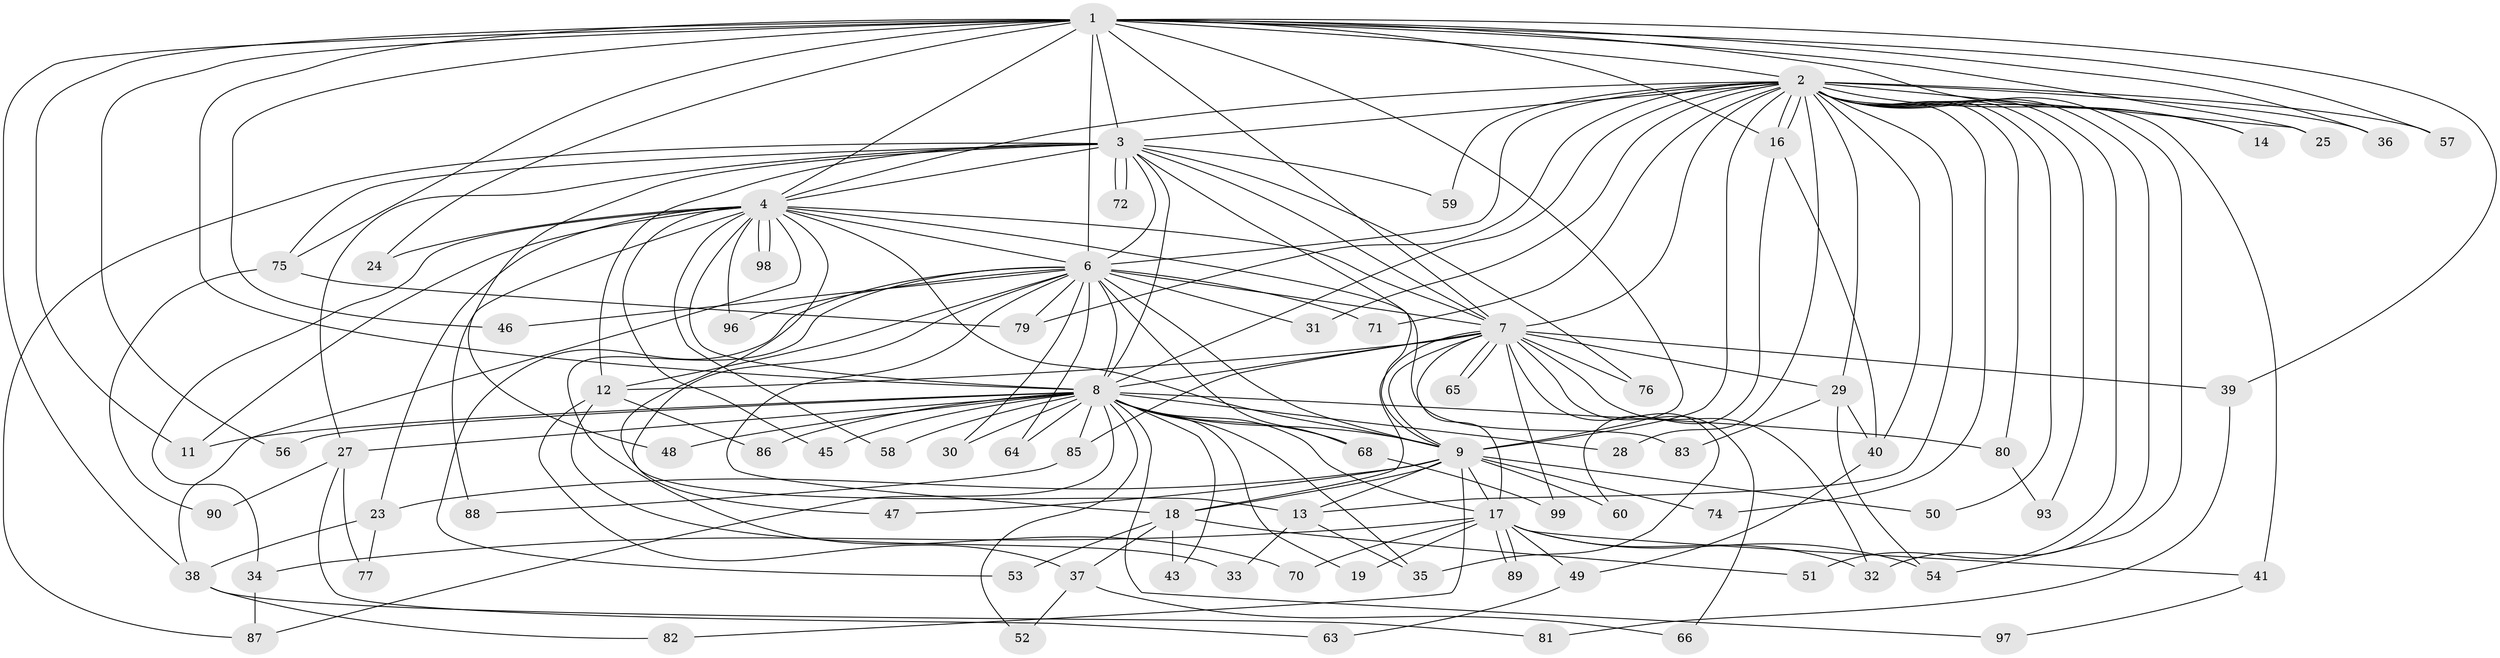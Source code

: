 // original degree distribution, {17: 0.01, 31: 0.01, 20: 0.03, 13: 0.01, 25: 0.01, 23: 0.01, 19: 0.02, 3: 0.17, 7: 0.02, 5: 0.04, 2: 0.6, 4: 0.05, 12: 0.01, 6: 0.01}
// Generated by graph-tools (version 1.1) at 2025/11/02/21/25 10:11:08]
// undirected, 78 vertices, 181 edges
graph export_dot {
graph [start="1"]
  node [color=gray90,style=filled];
  1 [super="+5"];
  2 [super="+20"];
  3 [super="+69"];
  4 [super="+15"];
  6 [super="+21"];
  7 [super="+22"];
  8 [super="+10"];
  9 [super="+26"];
  11;
  12 [super="+61"];
  13 [super="+44"];
  14;
  16 [super="+62"];
  17 [super="+42"];
  18 [super="+92"];
  19;
  23;
  24;
  25;
  27 [super="+73"];
  28;
  29;
  30;
  31;
  32 [super="+67"];
  33;
  34 [super="+95"];
  35 [super="+94"];
  36;
  37 [super="+84"];
  38 [super="+55"];
  39;
  40 [super="+78"];
  41;
  43;
  45;
  46;
  47;
  48;
  49;
  50;
  51;
  52;
  53;
  54 [super="+91"];
  56;
  57;
  58;
  59;
  60;
  63;
  64;
  65;
  66;
  68;
  70;
  71;
  72;
  74;
  75;
  76;
  77;
  79 [super="+100"];
  80;
  81;
  82;
  83;
  85;
  86;
  87;
  88;
  89;
  90;
  93;
  96;
  97;
  98;
  99;
  1 -- 2 [weight=2];
  1 -- 3 [weight=2];
  1 -- 4 [weight=2];
  1 -- 6 [weight=2];
  1 -- 7 [weight=2];
  1 -- 8 [weight=4];
  1 -- 9 [weight=2];
  1 -- 11;
  1 -- 14;
  1 -- 24;
  1 -- 36;
  1 -- 38;
  1 -- 46;
  1 -- 56;
  1 -- 57;
  1 -- 39;
  1 -- 75;
  1 -- 25;
  1 -- 16;
  2 -- 3;
  2 -- 4;
  2 -- 6 [weight=2];
  2 -- 7;
  2 -- 8 [weight=2];
  2 -- 9;
  2 -- 13;
  2 -- 14;
  2 -- 16;
  2 -- 16;
  2 -- 25;
  2 -- 28;
  2 -- 29;
  2 -- 31;
  2 -- 32;
  2 -- 36;
  2 -- 40;
  2 -- 50;
  2 -- 51;
  2 -- 54;
  2 -- 57;
  2 -- 59;
  2 -- 71;
  2 -- 74;
  2 -- 79;
  2 -- 80;
  2 -- 93;
  2 -- 41;
  3 -- 4 [weight=2];
  3 -- 6;
  3 -- 7 [weight=2];
  3 -- 8 [weight=2];
  3 -- 9;
  3 -- 12;
  3 -- 48;
  3 -- 59;
  3 -- 72;
  3 -- 72;
  3 -- 75;
  3 -- 76;
  3 -- 87;
  3 -- 27;
  4 -- 6;
  4 -- 7;
  4 -- 8 [weight=2];
  4 -- 9;
  4 -- 13;
  4 -- 23;
  4 -- 38;
  4 -- 45;
  4 -- 83;
  4 -- 88;
  4 -- 96;
  4 -- 98;
  4 -- 98;
  4 -- 34;
  4 -- 24;
  4 -- 58;
  4 -- 11;
  6 -- 7;
  6 -- 8 [weight=2];
  6 -- 9 [weight=2];
  6 -- 18;
  6 -- 30;
  6 -- 31;
  6 -- 46;
  6 -- 47;
  6 -- 53;
  6 -- 64;
  6 -- 68;
  6 -- 70;
  6 -- 71;
  6 -- 79;
  6 -- 96;
  6 -- 12;
  7 -- 8 [weight=2];
  7 -- 9;
  7 -- 12;
  7 -- 17;
  7 -- 18;
  7 -- 29;
  7 -- 35;
  7 -- 39;
  7 -- 65;
  7 -- 65;
  7 -- 66;
  7 -- 76;
  7 -- 85;
  7 -- 99;
  7 -- 32;
  8 -- 9 [weight=2];
  8 -- 11;
  8 -- 45;
  8 -- 48;
  8 -- 56;
  8 -- 58;
  8 -- 64;
  8 -- 85;
  8 -- 86;
  8 -- 87;
  8 -- 68;
  8 -- 80;
  8 -- 17;
  8 -- 19;
  8 -- 27;
  8 -- 28;
  8 -- 30;
  8 -- 97;
  8 -- 43;
  8 -- 52;
  8 -- 35;
  9 -- 23;
  9 -- 47;
  9 -- 50;
  9 -- 60;
  9 -- 74;
  9 -- 82;
  9 -- 17;
  9 -- 18;
  9 -- 13;
  12 -- 33;
  12 -- 37 [weight=2];
  12 -- 86;
  13 -- 33;
  13 -- 35;
  16 -- 60;
  16 -- 40;
  17 -- 19;
  17 -- 32;
  17 -- 34;
  17 -- 41;
  17 -- 49;
  17 -- 54;
  17 -- 70;
  17 -- 89;
  17 -- 89;
  18 -- 37;
  18 -- 43;
  18 -- 51;
  18 -- 53;
  23 -- 77;
  23 -- 38;
  27 -- 63;
  27 -- 77;
  27 -- 90;
  29 -- 40;
  29 -- 83;
  29 -- 54;
  34 -- 87;
  37 -- 52;
  37 -- 66;
  38 -- 81;
  38 -- 82;
  39 -- 81;
  40 -- 49;
  41 -- 97;
  49 -- 63;
  68 -- 99;
  75 -- 90;
  75 -- 79;
  80 -- 93;
  85 -- 88;
}
